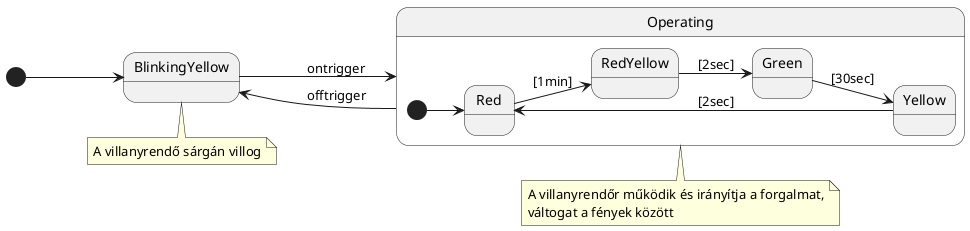 @startuml
left to right direction
[*] --> BlinkingYellow
state BlinkingYellow {
}
state Operating {
    state Red
    state RedYellow
    state Green
    state Yellow
    [*]--> Red
    Red --> RedYellow: [1min]
    RedYellow --> Green: [2sec]
    Green --> Yellow: [30sec]
    Yellow --> Red: [2sec]
}
BlinkingYellow --> Operating: ontrigger
Operating --> BlinkingYellow: offtrigger

note bottom of BlinkingYellow
    A villanyrendő sárgán villog
end note

note bottom of Operating
    A villanyrendőr működik és irányítja a forgalmat,
    váltogat a fények között
end note

@enduml